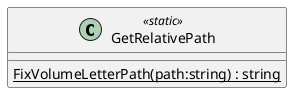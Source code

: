 @startuml
class GetRelativePath <<static>> {
    {static} FixVolumeLetterPath(path:string) : string
}
@enduml
